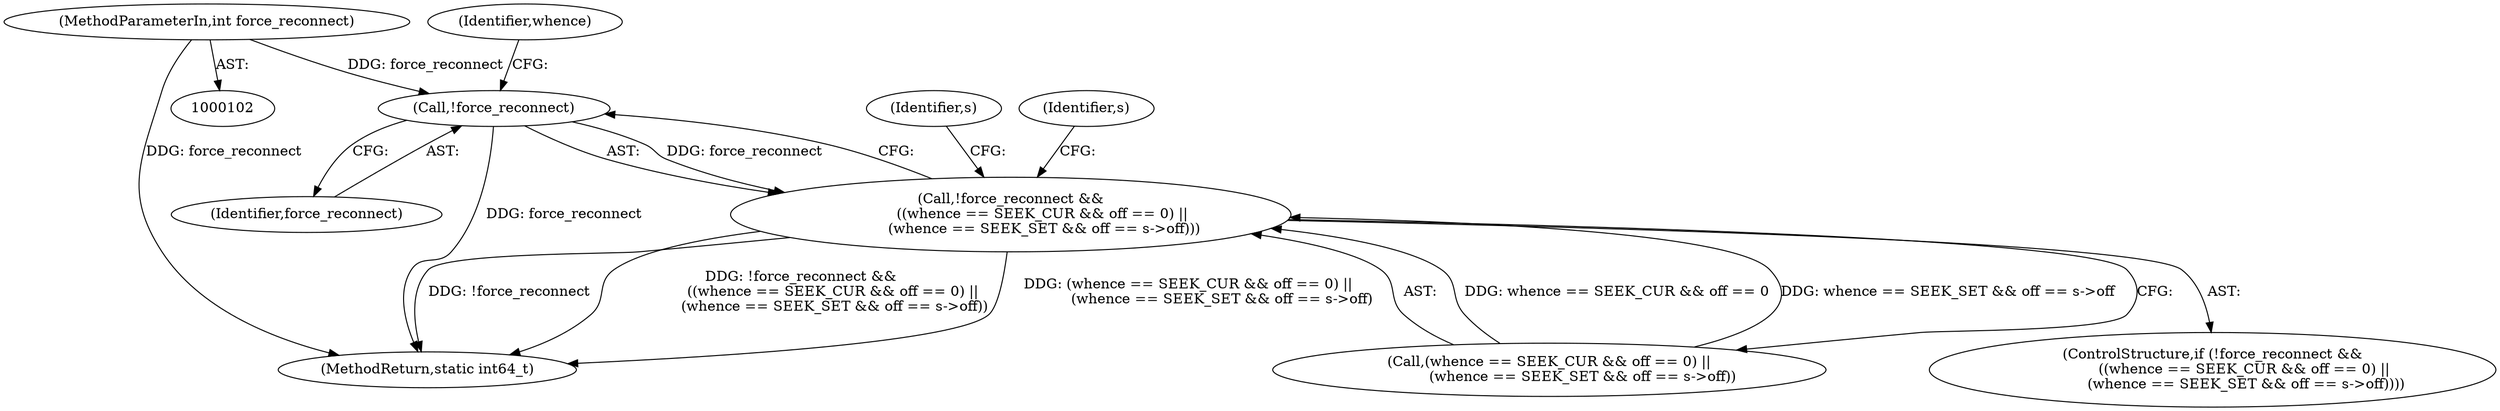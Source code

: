 digraph "0_FFmpeg_2a05c8f813de6f2278827734bf8102291e7484aa_5@API" {
"1000144" [label="(Call,!force_reconnect)"];
"1000106" [label="(MethodParameterIn,int force_reconnect)"];
"1000143" [label="(Call,!force_reconnect &&\n              ((whence == SEEK_CUR && off == 0) ||\n               (whence == SEEK_SET && off == s->off)))"];
"1000144" [label="(Call,!force_reconnect)"];
"1000106" [label="(MethodParameterIn,int force_reconnect)"];
"1000146" [label="(Call,(whence == SEEK_CUR && off == 0) ||\n               (whence == SEEK_SET && off == s->off))"];
"1000172" [label="(Identifier,s)"];
"1000149" [label="(Identifier,whence)"];
"1000145" [label="(Identifier,force_reconnect)"];
"1000142" [label="(ControlStructure,if (!force_reconnect &&\n              ((whence == SEEK_CUR && off == 0) ||\n               (whence == SEEK_SET && off == s->off))))"];
"1000165" [label="(Identifier,s)"];
"1000143" [label="(Call,!force_reconnect &&\n              ((whence == SEEK_CUR && off == 0) ||\n               (whence == SEEK_SET && off == s->off)))"];
"1000305" [label="(MethodReturn,static int64_t)"];
"1000144" -> "1000143"  [label="AST: "];
"1000144" -> "1000145"  [label="CFG: "];
"1000145" -> "1000144"  [label="AST: "];
"1000149" -> "1000144"  [label="CFG: "];
"1000143" -> "1000144"  [label="CFG: "];
"1000144" -> "1000305"  [label="DDG: force_reconnect"];
"1000144" -> "1000143"  [label="DDG: force_reconnect"];
"1000106" -> "1000144"  [label="DDG: force_reconnect"];
"1000106" -> "1000102"  [label="AST: "];
"1000106" -> "1000305"  [label="DDG: force_reconnect"];
"1000143" -> "1000142"  [label="AST: "];
"1000143" -> "1000146"  [label="CFG: "];
"1000146" -> "1000143"  [label="AST: "];
"1000165" -> "1000143"  [label="CFG: "];
"1000172" -> "1000143"  [label="CFG: "];
"1000143" -> "1000305"  [label="DDG: !force_reconnect"];
"1000143" -> "1000305"  [label="DDG: !force_reconnect &&\n              ((whence == SEEK_CUR && off == 0) ||\n               (whence == SEEK_SET && off == s->off))"];
"1000143" -> "1000305"  [label="DDG: (whence == SEEK_CUR && off == 0) ||\n               (whence == SEEK_SET && off == s->off)"];
"1000146" -> "1000143"  [label="DDG: whence == SEEK_CUR && off == 0"];
"1000146" -> "1000143"  [label="DDG: whence == SEEK_SET && off == s->off"];
}
